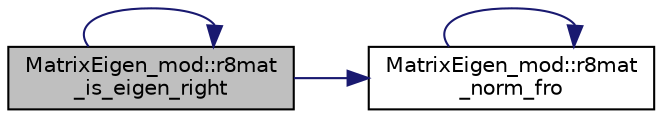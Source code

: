 digraph "MatrixEigen_mod::r8mat_is_eigen_right"
{
 // LATEX_PDF_SIZE
  edge [fontname="Helvetica",fontsize="10",labelfontname="Helvetica",labelfontsize="10"];
  node [fontname="Helvetica",fontsize="10",shape=record];
  rankdir="LR";
  Node1 [label="MatrixEigen_mod::r8mat\l_is_eigen_right",height=0.2,width=0.4,color="black", fillcolor="grey75", style="filled", fontcolor="black",tooltip=" "];
  Node1 -> Node1 [color="midnightblue",fontsize="10",style="solid",fontname="Helvetica"];
  Node1 -> Node2 [color="midnightblue",fontsize="10",style="solid",fontname="Helvetica"];
  Node2 [label="MatrixEigen_mod::r8mat\l_norm_fro",height=0.2,width=0.4,color="black", fillcolor="white", style="filled",URL="$namespaceMatrixEigen__mod.html#acae8e0f8b35c2baaf611accdc8ea4eb3",tooltip=" "];
  Node2 -> Node2 [color="midnightblue",fontsize="10",style="solid",fontname="Helvetica"];
}
